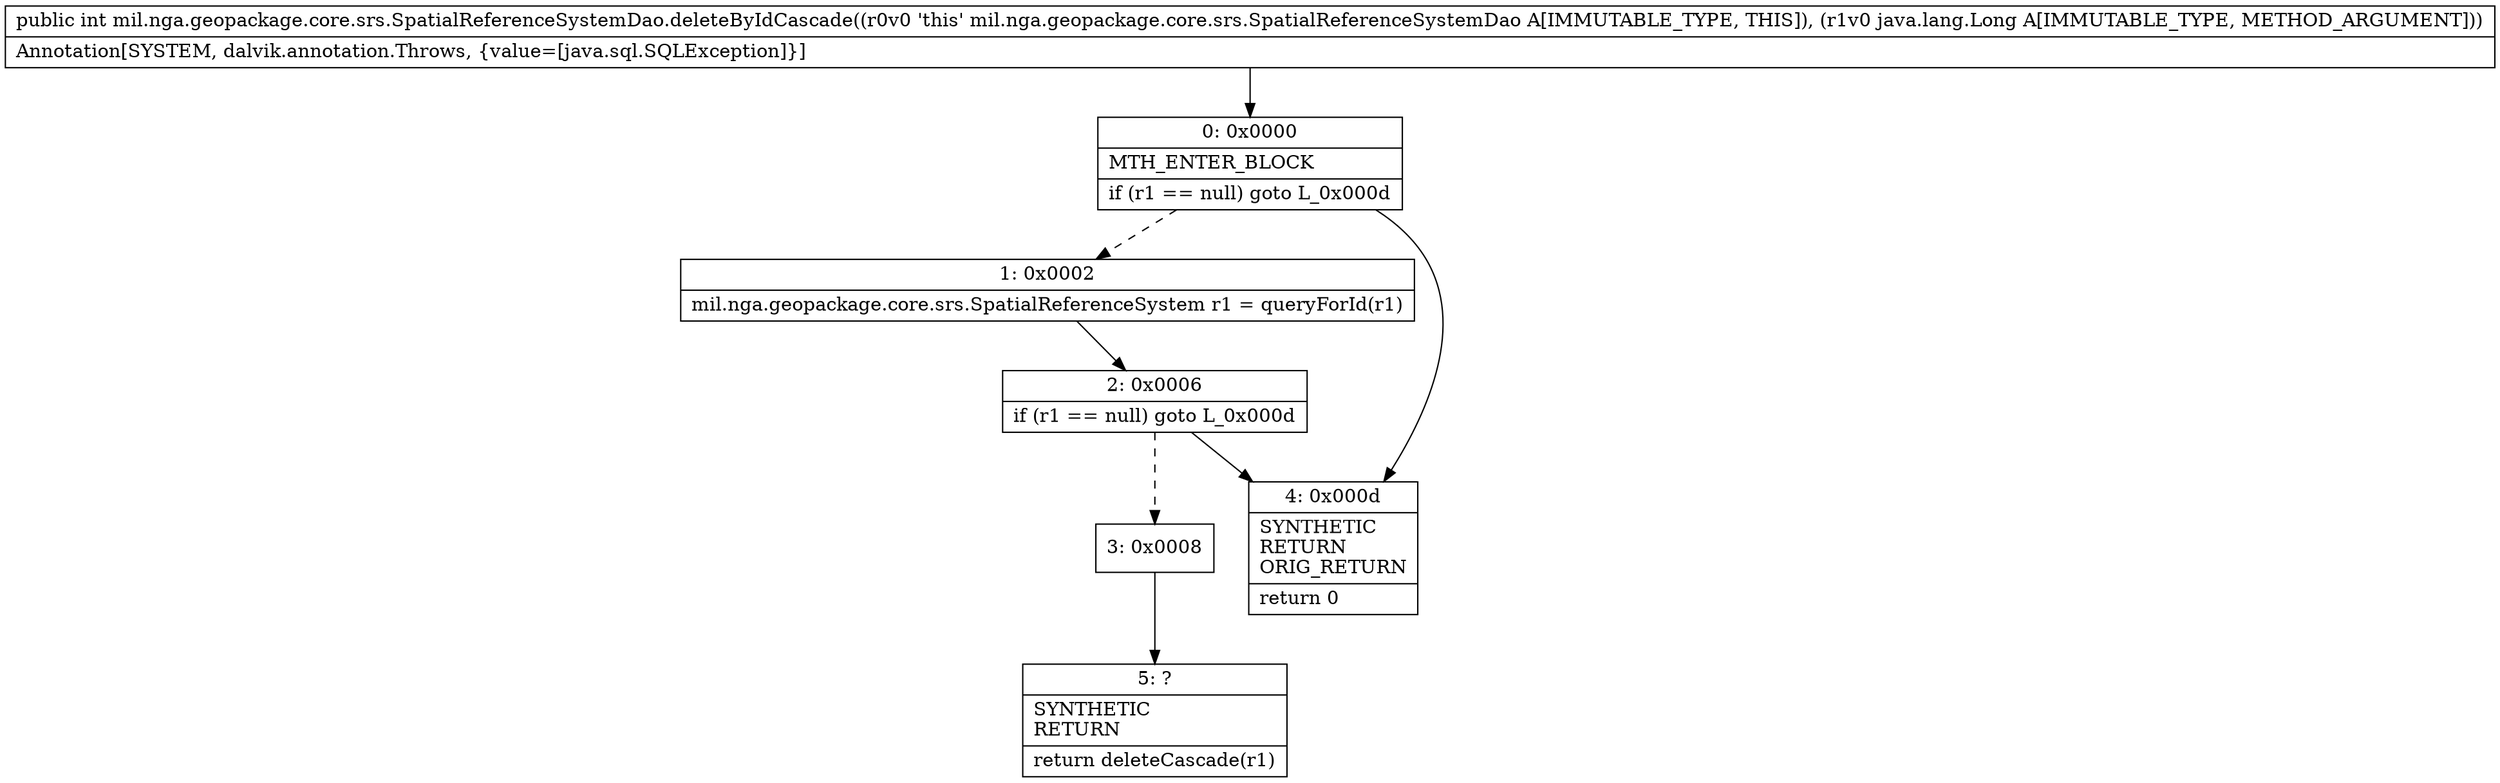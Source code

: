 digraph "CFG formil.nga.geopackage.core.srs.SpatialReferenceSystemDao.deleteByIdCascade(Ljava\/lang\/Long;)I" {
Node_0 [shape=record,label="{0\:\ 0x0000|MTH_ENTER_BLOCK\l|if (r1 == null) goto L_0x000d\l}"];
Node_1 [shape=record,label="{1\:\ 0x0002|mil.nga.geopackage.core.srs.SpatialReferenceSystem r1 = queryForId(r1)\l}"];
Node_2 [shape=record,label="{2\:\ 0x0006|if (r1 == null) goto L_0x000d\l}"];
Node_3 [shape=record,label="{3\:\ 0x0008}"];
Node_4 [shape=record,label="{4\:\ 0x000d|SYNTHETIC\lRETURN\lORIG_RETURN\l|return 0\l}"];
Node_5 [shape=record,label="{5\:\ ?|SYNTHETIC\lRETURN\l|return deleteCascade(r1)\l}"];
MethodNode[shape=record,label="{public int mil.nga.geopackage.core.srs.SpatialReferenceSystemDao.deleteByIdCascade((r0v0 'this' mil.nga.geopackage.core.srs.SpatialReferenceSystemDao A[IMMUTABLE_TYPE, THIS]), (r1v0 java.lang.Long A[IMMUTABLE_TYPE, METHOD_ARGUMENT]))  | Annotation[SYSTEM, dalvik.annotation.Throws, \{value=[java.sql.SQLException]\}]\l}"];
MethodNode -> Node_0;
Node_0 -> Node_1[style=dashed];
Node_0 -> Node_4;
Node_1 -> Node_2;
Node_2 -> Node_3[style=dashed];
Node_2 -> Node_4;
Node_3 -> Node_5;
}

